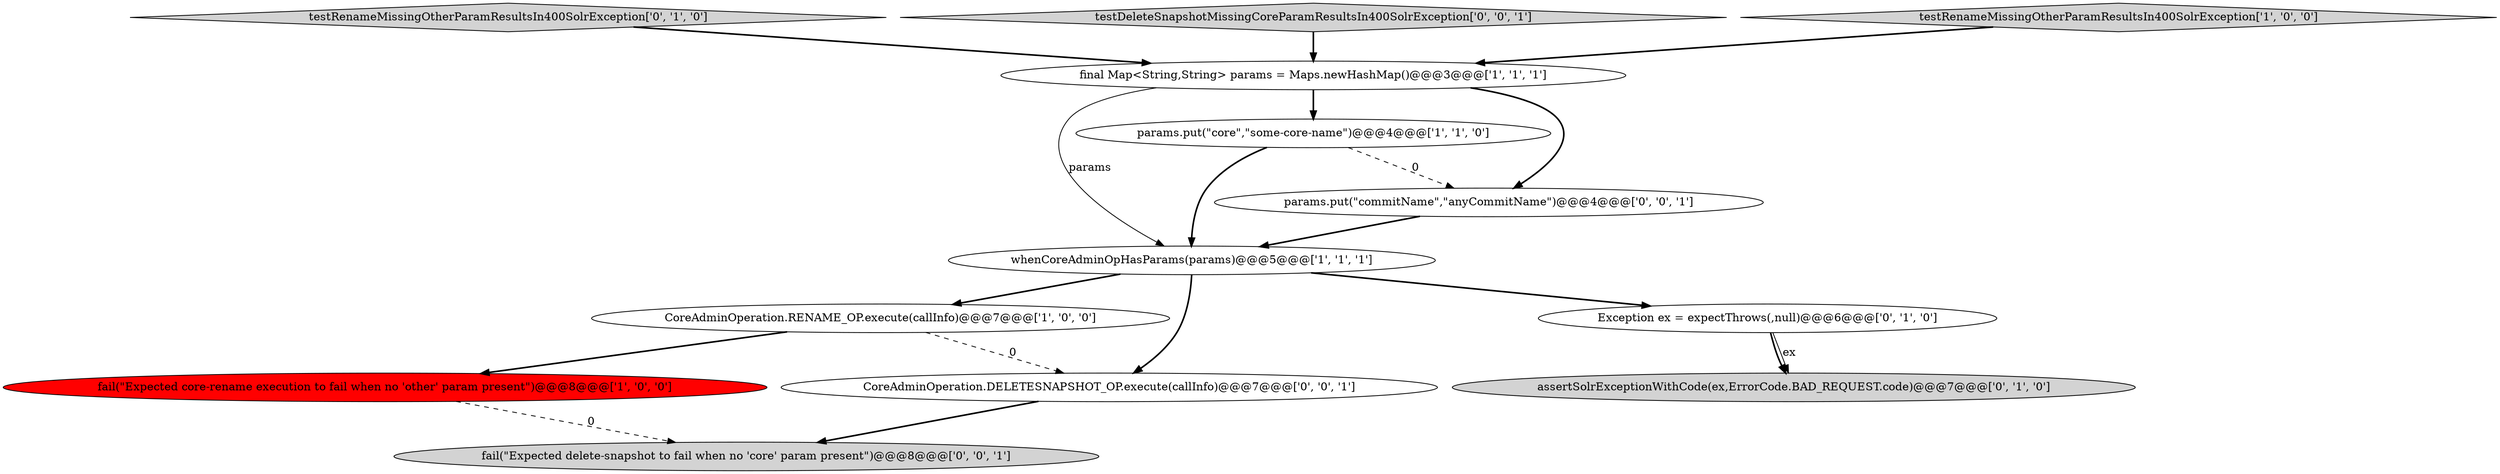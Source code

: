 digraph {
10 [style = filled, label = "CoreAdminOperation.DELETESNAPSHOT_OP.execute(callInfo)@@@7@@@['0', '0', '1']", fillcolor = white, shape = ellipse image = "AAA0AAABBB3BBB"];
4 [style = filled, label = "params.put(\"core\",\"some-core-name\")@@@4@@@['1', '1', '0']", fillcolor = white, shape = ellipse image = "AAA0AAABBB1BBB"];
2 [style = filled, label = "whenCoreAdminOpHasParams(params)@@@5@@@['1', '1', '1']", fillcolor = white, shape = ellipse image = "AAA0AAABBB1BBB"];
1 [style = filled, label = "CoreAdminOperation.RENAME_OP.execute(callInfo)@@@7@@@['1', '0', '0']", fillcolor = white, shape = ellipse image = "AAA0AAABBB1BBB"];
6 [style = filled, label = "testRenameMissingOtherParamResultsIn400SolrException['0', '1', '0']", fillcolor = lightgray, shape = diamond image = "AAA0AAABBB2BBB"];
12 [style = filled, label = "testDeleteSnapshotMissingCoreParamResultsIn400SolrException['0', '0', '1']", fillcolor = lightgray, shape = diamond image = "AAA0AAABBB3BBB"];
5 [style = filled, label = "fail(\"Expected core-rename execution to fail when no 'other' param present\")@@@8@@@['1', '0', '0']", fillcolor = red, shape = ellipse image = "AAA1AAABBB1BBB"];
8 [style = filled, label = "assertSolrExceptionWithCode(ex,ErrorCode.BAD_REQUEST.code)@@@7@@@['0', '1', '0']", fillcolor = lightgray, shape = ellipse image = "AAA0AAABBB2BBB"];
9 [style = filled, label = "params.put(\"commitName\",\"anyCommitName\")@@@4@@@['0', '0', '1']", fillcolor = white, shape = ellipse image = "AAA0AAABBB3BBB"];
11 [style = filled, label = "fail(\"Expected delete-snapshot to fail when no 'core' param present\")@@@8@@@['0', '0', '1']", fillcolor = lightgray, shape = ellipse image = "AAA0AAABBB3BBB"];
3 [style = filled, label = "testRenameMissingOtherParamResultsIn400SolrException['1', '0', '0']", fillcolor = lightgray, shape = diamond image = "AAA0AAABBB1BBB"];
7 [style = filled, label = "Exception ex = expectThrows(,null)@@@6@@@['0', '1', '0']", fillcolor = white, shape = ellipse image = "AAA0AAABBB2BBB"];
0 [style = filled, label = "final Map<String,String> params = Maps.newHashMap()@@@3@@@['1', '1', '1']", fillcolor = white, shape = ellipse image = "AAA0AAABBB1BBB"];
1->5 [style = bold, label=""];
0->2 [style = solid, label="params"];
4->9 [style = dashed, label="0"];
0->9 [style = bold, label=""];
6->0 [style = bold, label=""];
4->2 [style = bold, label=""];
2->7 [style = bold, label=""];
1->10 [style = dashed, label="0"];
5->11 [style = dashed, label="0"];
7->8 [style = bold, label=""];
0->4 [style = bold, label=""];
9->2 [style = bold, label=""];
2->10 [style = bold, label=""];
12->0 [style = bold, label=""];
2->1 [style = bold, label=""];
3->0 [style = bold, label=""];
7->8 [style = solid, label="ex"];
10->11 [style = bold, label=""];
}

